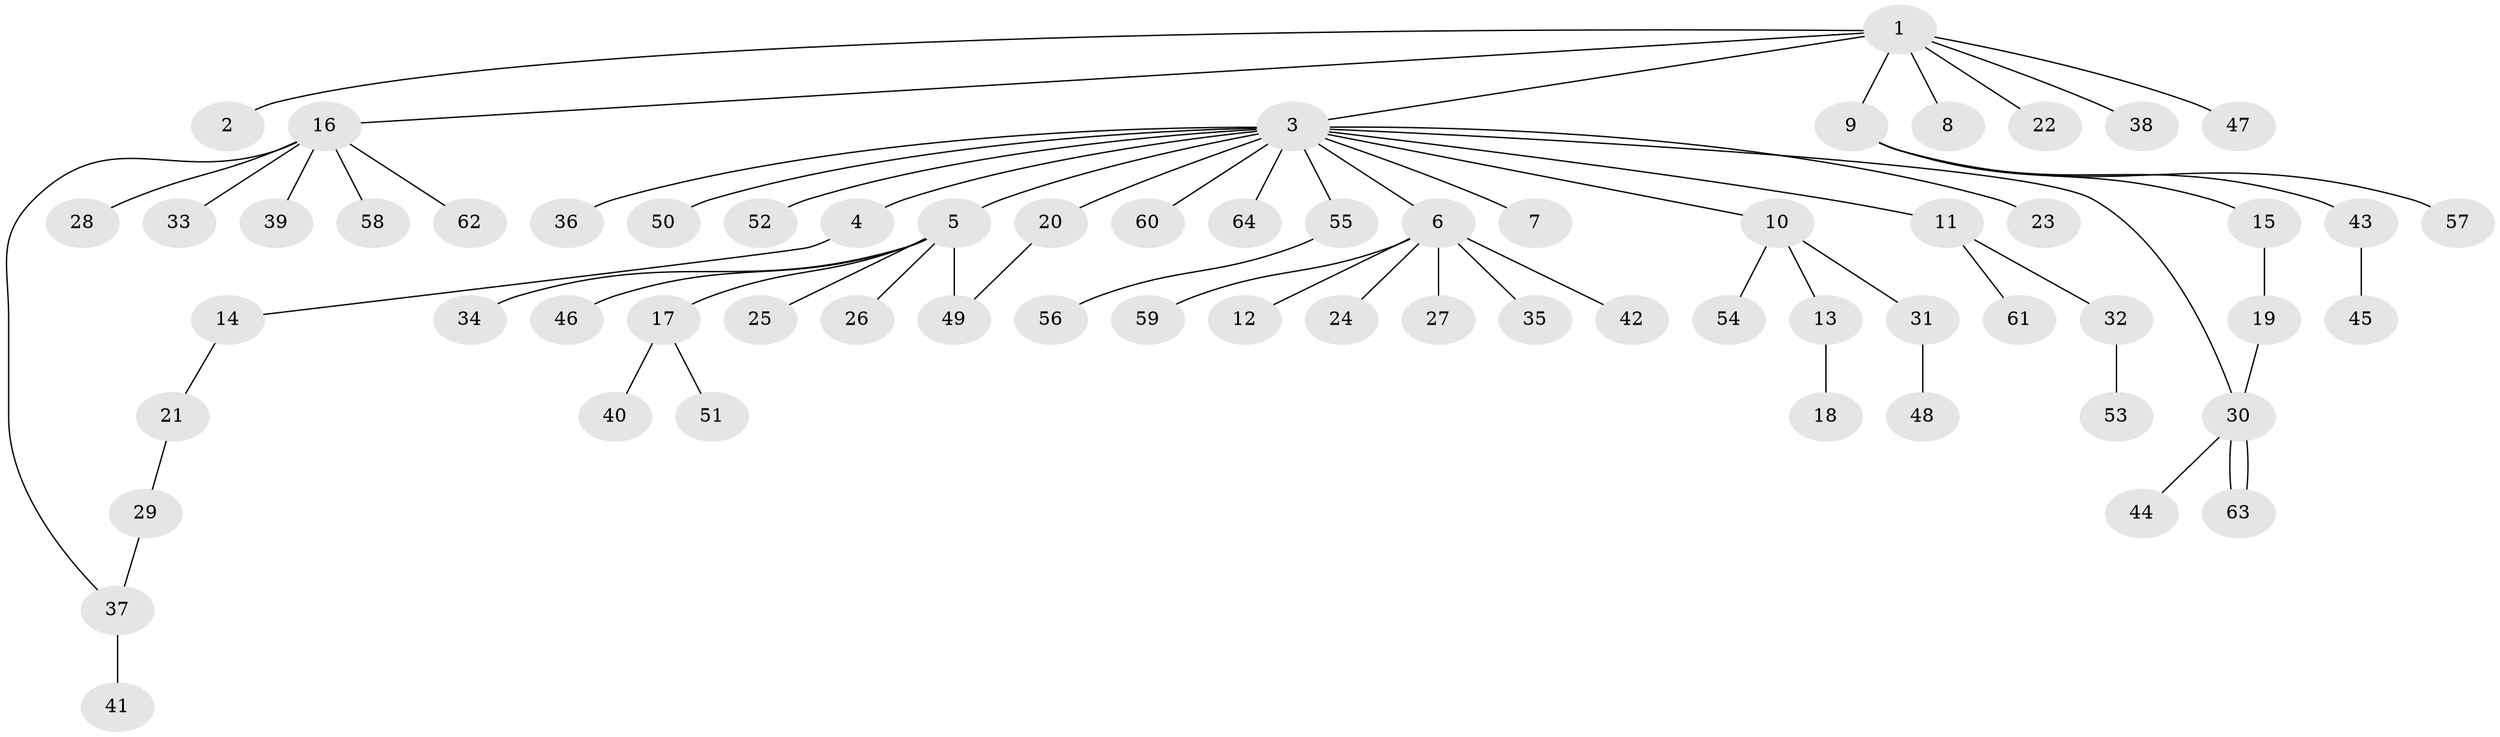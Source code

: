 // coarse degree distribution, {7: 0.02127659574468085, 1: 0.723404255319149, 17: 0.02127659574468085, 2: 0.10638297872340426, 8: 0.0425531914893617, 6: 0.02127659574468085, 3: 0.0425531914893617, 4: 0.02127659574468085}
// Generated by graph-tools (version 1.1) at 2025/23/03/03/25 07:23:49]
// undirected, 64 vertices, 67 edges
graph export_dot {
graph [start="1"]
  node [color=gray90,style=filled];
  1;
  2;
  3;
  4;
  5;
  6;
  7;
  8;
  9;
  10;
  11;
  12;
  13;
  14;
  15;
  16;
  17;
  18;
  19;
  20;
  21;
  22;
  23;
  24;
  25;
  26;
  27;
  28;
  29;
  30;
  31;
  32;
  33;
  34;
  35;
  36;
  37;
  38;
  39;
  40;
  41;
  42;
  43;
  44;
  45;
  46;
  47;
  48;
  49;
  50;
  51;
  52;
  53;
  54;
  55;
  56;
  57;
  58;
  59;
  60;
  61;
  62;
  63;
  64;
  1 -- 2;
  1 -- 3;
  1 -- 8;
  1 -- 9;
  1 -- 16;
  1 -- 22;
  1 -- 38;
  1 -- 47;
  3 -- 4;
  3 -- 5;
  3 -- 6;
  3 -- 7;
  3 -- 10;
  3 -- 11;
  3 -- 20;
  3 -- 23;
  3 -- 30;
  3 -- 36;
  3 -- 50;
  3 -- 52;
  3 -- 55;
  3 -- 60;
  3 -- 64;
  4 -- 14;
  5 -- 17;
  5 -- 25;
  5 -- 26;
  5 -- 34;
  5 -- 46;
  5 -- 49;
  6 -- 12;
  6 -- 24;
  6 -- 27;
  6 -- 35;
  6 -- 42;
  6 -- 59;
  9 -- 15;
  9 -- 43;
  9 -- 57;
  10 -- 13;
  10 -- 31;
  10 -- 54;
  11 -- 32;
  11 -- 61;
  13 -- 18;
  14 -- 21;
  15 -- 19;
  16 -- 28;
  16 -- 33;
  16 -- 37;
  16 -- 39;
  16 -- 58;
  16 -- 62;
  17 -- 40;
  17 -- 51;
  19 -- 30;
  20 -- 49;
  21 -- 29;
  29 -- 37;
  30 -- 44;
  30 -- 63;
  30 -- 63;
  31 -- 48;
  32 -- 53;
  37 -- 41;
  43 -- 45;
  55 -- 56;
}

